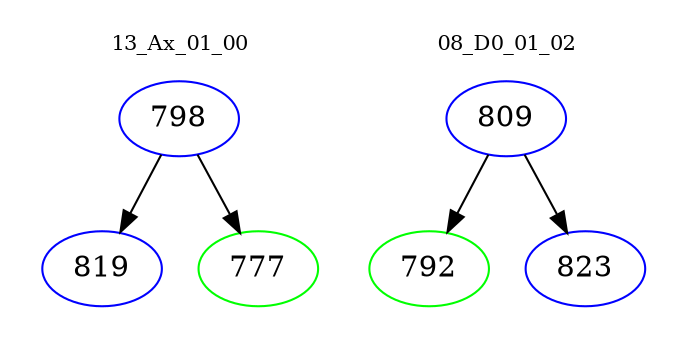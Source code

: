 digraph{
subgraph cluster_0 {
color = white
label = "13_Ax_01_00";
fontsize=10;
T0_798 [label="798", color="blue"]
T0_798 -> T0_819 [color="black"]
T0_819 [label="819", color="blue"]
T0_798 -> T0_777 [color="black"]
T0_777 [label="777", color="green"]
}
subgraph cluster_1 {
color = white
label = "08_D0_01_02";
fontsize=10;
T1_809 [label="809", color="blue"]
T1_809 -> T1_792 [color="black"]
T1_792 [label="792", color="green"]
T1_809 -> T1_823 [color="black"]
T1_823 [label="823", color="blue"]
}
}
